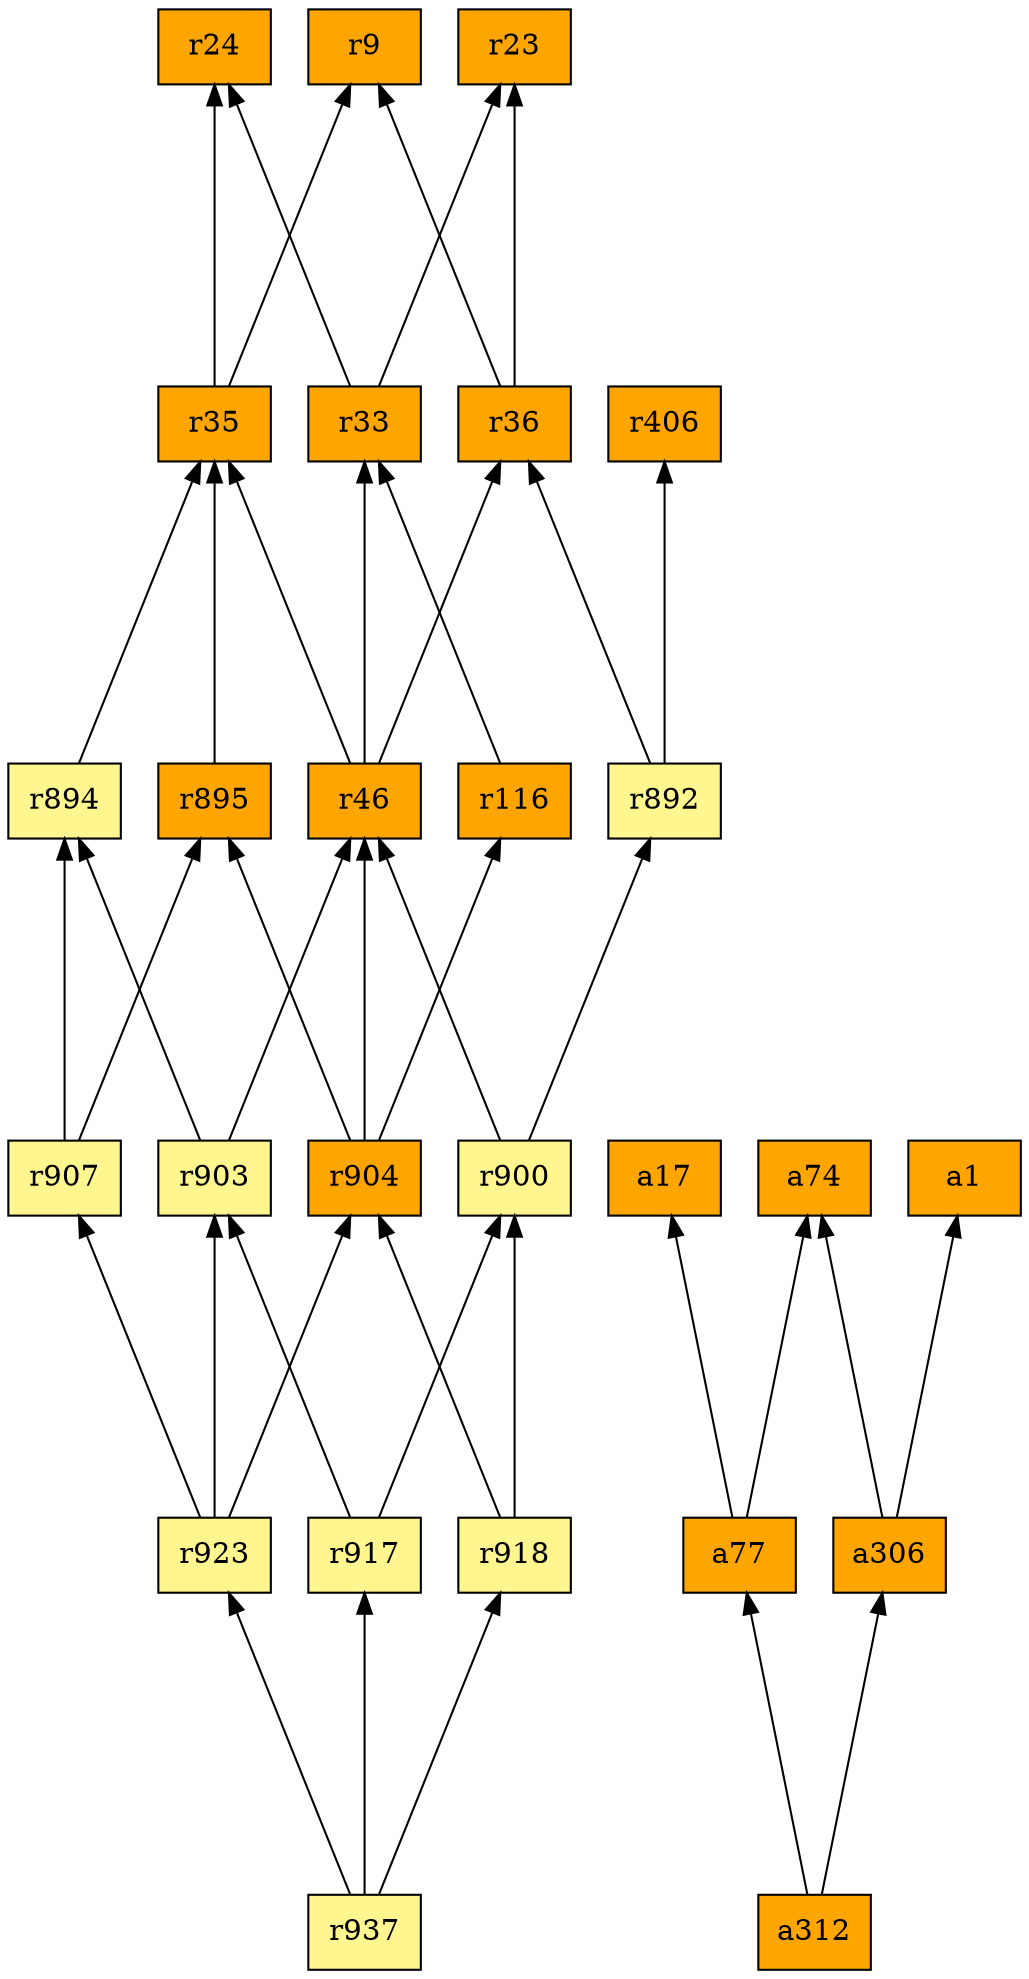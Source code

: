 digraph G {
rankdir=BT;ranksep="2.0";
"r903" [shape=record,fillcolor=khaki1,style=filled,label="{r903}"];
"a74" [shape=record,fillcolor=orange,style=filled,label="{a74}"];
"a312" [shape=record,fillcolor=orange,style=filled,label="{a312}"];
"r937" [shape=record,fillcolor=khaki1,style=filled,label="{r937}"];
"a17" [shape=record,fillcolor=orange,style=filled,label="{a17}"];
"a77" [shape=record,fillcolor=orange,style=filled,label="{a77}"];
"r923" [shape=record,fillcolor=khaki1,style=filled,label="{r923}"];
"r9" [shape=record,fillcolor=orange,style=filled,label="{r9}"];
"r895" [shape=record,fillcolor=orange,style=filled,label="{r895}"];
"r900" [shape=record,fillcolor=khaki1,style=filled,label="{r900}"];
"r907" [shape=record,fillcolor=khaki1,style=filled,label="{r907}"];
"r406" [shape=record,fillcolor=orange,style=filled,label="{r406}"];
"r116" [shape=record,fillcolor=orange,style=filled,label="{r116}"];
"a1" [shape=record,fillcolor=orange,style=filled,label="{a1}"];
"r918" [shape=record,fillcolor=khaki1,style=filled,label="{r918}"];
"a306" [shape=record,fillcolor=orange,style=filled,label="{a306}"];
"r35" [shape=record,fillcolor=orange,style=filled,label="{r35}"];
"r24" [shape=record,fillcolor=orange,style=filled,label="{r24}"];
"r23" [shape=record,fillcolor=orange,style=filled,label="{r23}"];
"r33" [shape=record,fillcolor=orange,style=filled,label="{r33}"];
"r36" [shape=record,fillcolor=orange,style=filled,label="{r36}"];
"r917" [shape=record,fillcolor=khaki1,style=filled,label="{r917}"];
"r894" [shape=record,fillcolor=khaki1,style=filled,label="{r894}"];
"r904" [shape=record,fillcolor=orange,style=filled,label="{r904}"];
"r892" [shape=record,fillcolor=khaki1,style=filled,label="{r892}"];
"r46" [shape=record,fillcolor=orange,style=filled,label="{r46}"];
"r903" -> "r894"
"r903" -> "r46"
"a312" -> "a306"
"a312" -> "a77"
"r937" -> "r923"
"r937" -> "r917"
"r937" -> "r918"
"a77" -> "a74"
"a77" -> "a17"
"r923" -> "r903"
"r923" -> "r904"
"r923" -> "r907"
"r895" -> "r35"
"r900" -> "r46"
"r900" -> "r892"
"r907" -> "r894"
"r907" -> "r895"
"r116" -> "r33"
"r918" -> "r904"
"r918" -> "r900"
"a306" -> "a1"
"a306" -> "a74"
"r35" -> "r9"
"r35" -> "r24"
"r33" -> "r24"
"r33" -> "r23"
"r36" -> "r9"
"r36" -> "r23"
"r917" -> "r903"
"r917" -> "r900"
"r894" -> "r35"
"r904" -> "r116"
"r904" -> "r46"
"r904" -> "r895"
"r892" -> "r406"
"r892" -> "r36"
"r46" -> "r35"
"r46" -> "r33"
"r46" -> "r36"
}